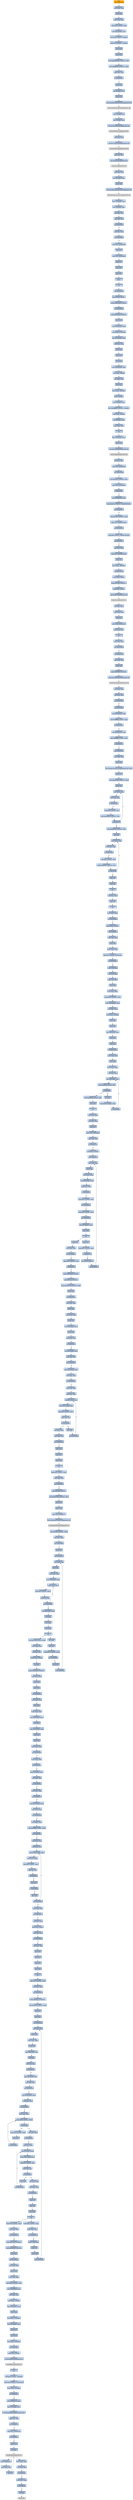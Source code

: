 digraph G {
node[shape=rectangle,style=filled,fillcolor=lightsteelblue,color=lightsteelblue]
bgcolor="transparent"
a0x00403cb0call_0x0040562f[label="start\ncall 0x0040562f",color="lightgrey",fillcolor="orange"];
a0x0040562fmovl_edi_edi[label="0x0040562f\nmovl %edi, %edi"];
a0x00405631pushl_ebp[label="0x00405631\npushl %ebp"];
a0x00405632movl_esp_ebp[label="0x00405632\nmovl %esp, %ebp"];
a0x00405634subl_0x10UINT8_esp[label="0x00405634\nsubl $0x10<UINT8>, %esp"];
a0x00405637movl_0x0040b6a8_eax[label="0x00405637\nmovl 0x0040b6a8, %eax"];
a0x0040563candl_0x0UINT8__8ebp_[label="0x0040563c\nandl $0x0<UINT8>, -8(%ebp)"];
a0x00405640andl_0x0UINT8__4ebp_[label="0x00405640\nandl $0x0<UINT8>, -4(%ebp)"];
a0x00405644pushl_ebx[label="0x00405644\npushl %ebx"];
a0x00405645pushl_edi[label="0x00405645\npushl %edi"];
a0x00405646movl_0xbb40e64eUINT32_edi[label="0x00405646\nmovl $0xbb40e64e<UINT32>, %edi"];
a0x0040564bmovl_0xffff0000UINT32_ebx[label="0x0040564b\nmovl $0xffff0000<UINT32>, %ebx"];
a0x00405650cmpl_edi_eax[label="0x00405650\ncmpl %edi, %eax"];
a0x00405652je_0x00405661[label="0x00405652\nje 0x00405661"];
a0x00405661pushl_esi[label="0x00405661\npushl %esi"];
a0x00405662leal__8ebp__eax[label="0x00405662\nleal -8(%ebp), %eax"];
a0x00405665pushl_eax[label="0x00405665\npushl %eax"];
a0x00405666call_GetSystemTimeAsFileTime_kernel32_dll[label="0x00405666\ncall GetSystemTimeAsFileTime@kernel32.dll"];
GetSystemTimeAsFileTime_kernel32_dll[label="GetSystemTimeAsFileTime@kernel32.dll",color="lightgrey",fillcolor="lightgrey"];
a0x0040566cmovl__4ebp__esi[label="0x0040566c\nmovl -4(%ebp), %esi"];
a0x0040566fxorl__8ebp__esi[label="0x0040566f\nxorl -8(%ebp), %esi"];
a0x00405672call_GetCurrentProcessId_kernel32_dll[label="0x00405672\ncall GetCurrentProcessId@kernel32.dll"];
GetCurrentProcessId_kernel32_dll[label="GetCurrentProcessId@kernel32.dll",color="lightgrey",fillcolor="lightgrey"];
a0x00405678xorl_eax_esi[label="0x00405678\nxorl %eax, %esi"];
a0x0040567acall_GetCurrentThreadId_kernel32_dll[label="0x0040567a\ncall GetCurrentThreadId@kernel32.dll"];
GetCurrentThreadId_kernel32_dll[label="GetCurrentThreadId@kernel32.dll",color="lightgrey",fillcolor="lightgrey"];
a0x00405680xorl_eax_esi[label="0x00405680\nxorl %eax, %esi"];
a0x00405682call_GetTickCount_kernel32_dll[label="0x00405682\ncall GetTickCount@kernel32.dll"];
GetTickCount_kernel32_dll[label="GetTickCount@kernel32.dll",color="lightgrey",fillcolor="lightgrey"];
a0x00405688xorl_eax_esi[label="0x00405688\nxorl %eax, %esi"];
a0x0040568aleal__16ebp__eax[label="0x0040568a\nleal -16(%ebp), %eax"];
a0x0040568dpushl_eax[label="0x0040568d\npushl %eax"];
a0x0040568ecall_QueryPerformanceCounter_kernel32_dll[label="0x0040568e\ncall QueryPerformanceCounter@kernel32.dll"];
QueryPerformanceCounter_kernel32_dll[label="QueryPerformanceCounter@kernel32.dll",color="lightgrey",fillcolor="lightgrey"];
a0x00405694movl__12ebp__eax[label="0x00405694\nmovl -12(%ebp), %eax"];
a0x00405697xorl__16ebp__eax[label="0x00405697\nxorl -16(%ebp), %eax"];
a0x0040569axorl_eax_esi[label="0x0040569a\nxorl %eax, %esi"];
a0x0040569ccmpl_edi_esi[label="0x0040569c\ncmpl %edi, %esi"];
a0x0040569ejne_0x004056a7[label="0x0040569e\njne 0x004056a7"];
a0x004056a7testl_esi_ebx[label="0x004056a7\ntestl %esi, %ebx"];
a0x004056a9jne_0x004056b7[label="0x004056a9\njne 0x004056b7"];
a0x004056b7movl_esi_0x0040b6a8[label="0x004056b7\nmovl %esi, 0x0040b6a8"];
a0x004056bdnotl_esi[label="0x004056bd\nnotl %esi"];
a0x004056bfmovl_esi_0x0040b6ac[label="0x004056bf\nmovl %esi, 0x0040b6ac"];
a0x004056c5popl_esi[label="0x004056c5\npopl %esi"];
a0x004056c6popl_edi[label="0x004056c6\npopl %edi"];
a0x004056c7popl_ebx[label="0x004056c7\npopl %ebx"];
a0x004056c8leave_[label="0x004056c8\nleave "];
a0x004056c9ret[label="0x004056c9\nret"];
a0x00403cb5jmp_0x00403b43[label="0x00403cb5\njmp 0x00403b43"];
a0x00403b43pushl_0x58UINT8[label="0x00403b43\npushl $0x58<UINT8>"];
a0x00403b45pushl_0x40a2d8UINT32[label="0x00403b45\npushl $0x40a2d8<UINT32>"];
a0x00403b4acall_0x00405440[label="0x00403b4a\ncall 0x00405440"];
a0x00405440pushl_0x4054a0UINT32[label="0x00405440\npushl $0x4054a0<UINT32>"];
a0x00405445pushl_fs_0[label="0x00405445\npushl %fs:0"];
a0x0040544cmovl_0x10esp__eax[label="0x0040544c\nmovl 0x10(%esp), %eax"];
a0x00405450movl_ebp_0x10esp_[label="0x00405450\nmovl %ebp, 0x10(%esp)"];
a0x00405454leal_0x10esp__ebp[label="0x00405454\nleal 0x10(%esp), %ebp"];
a0x00405458subl_eax_esp[label="0x00405458\nsubl %eax, %esp"];
a0x0040545apushl_ebx[label="0x0040545a\npushl %ebx"];
a0x0040545bpushl_esi[label="0x0040545b\npushl %esi"];
a0x0040545cpushl_edi[label="0x0040545c\npushl %edi"];
a0x0040545dmovl_0x0040b6a8_eax[label="0x0040545d\nmovl 0x0040b6a8, %eax"];
a0x00405462xorl_eax__4ebp_[label="0x00405462\nxorl %eax, -4(%ebp)"];
a0x00405465xorl_ebp_eax[label="0x00405465\nxorl %ebp, %eax"];
a0x00405467pushl_eax[label="0x00405467\npushl %eax"];
a0x00405468movl_esp__24ebp_[label="0x00405468\nmovl %esp, -24(%ebp)"];
a0x0040546bpushl__8ebp_[label="0x0040546b\npushl -8(%ebp)"];
a0x0040546emovl__4ebp__eax[label="0x0040546e\nmovl -4(%ebp), %eax"];
a0x00405471movl_0xfffffffeUINT32__4ebp_[label="0x00405471\nmovl $0xfffffffe<UINT32>, -4(%ebp)"];
a0x00405478movl_eax__8ebp_[label="0x00405478\nmovl %eax, -8(%ebp)"];
a0x0040547bleal__16ebp__eax[label="0x0040547b\nleal -16(%ebp), %eax"];
a0x0040547emovl_eax_fs_0[label="0x0040547e\nmovl %eax, %fs:0"];
a0x00405484ret[label="0x00405484\nret"];
a0x00403b4fleal__104ebp__eax[label="0x00403b4f\nleal -104(%ebp), %eax"];
a0x00403b52pushl_eax[label="0x00403b52\npushl %eax"];
a0x00403b53call_GetStartupInfoW_kernel32_dll[label="0x00403b53\ncall GetStartupInfoW@kernel32.dll"];
GetStartupInfoW_kernel32_dll[label="GetStartupInfoW@kernel32.dll",color="lightgrey",fillcolor="lightgrey"];
a0x00403b59xorl_esi_esi[label="0x00403b59\nxorl %esi, %esi"];
a0x00403b5bcmpl_esi_0x0040d2e0[label="0x00403b5b\ncmpl %esi, 0x0040d2e0"];
a0x00403b61jne_0x00403b6e[label="0x00403b61\njne 0x00403b6e"];
a0x00403b6emovl_0x5a4dUINT32_eax[label="0x00403b6e\nmovl $0x5a4d<UINT32>, %eax"];
a0x00403b73cmpw_ax_0x00400000[label="0x00403b73\ncmpw %ax, 0x00400000"];
a0x00403b7aje_0x00403b81[label="0x00403b7a\nje 0x00403b81"];
a0x00403b81movl_0x0040003c_eax[label="0x00403b81\nmovl 0x0040003c, %eax"];
a0x00403b86cmpl_0x4550UINT32_0x400000eax_[label="0x00403b86\ncmpl $0x4550<UINT32>, 0x400000(%eax)"];
a0x00403b90jne_0x00403b7c[label="0x00403b90\njne 0x00403b7c"];
a0x00403b92movl_0x10bUINT32_ecx[label="0x00403b92\nmovl $0x10b<UINT32>, %ecx"];
a0x00403b97cmpw_cx_0x400018eax_[label="0x00403b97\ncmpw %cx, 0x400018(%eax)"];
a0x00403b9ejne_0x00403b7c[label="0x00403b9e\njne 0x00403b7c"];
a0x00403ba0cmpl_0xeUINT8_0x400074eax_[label="0x00403ba0\ncmpl $0xe<UINT8>, 0x400074(%eax)"];
a0x00403ba7jbe_0x00403b7c[label="0x00403ba7\njbe 0x00403b7c"];
a0x00403ba9xorl_ecx_ecx[label="0x00403ba9\nxorl %ecx, %ecx"];
a0x00403babcmpl_esi_0x4000e8eax_[label="0x00403bab\ncmpl %esi, 0x4000e8(%eax)"];
a0x00403bb1setne_cl[label="0x00403bb1\nsetne %cl"];
a0x00403bb4movl_ecx__28ebp_[label="0x00403bb4\nmovl %ecx, -28(%ebp)"];
a0x00403bb7call_0x00405416[label="0x00403bb7\ncall 0x00405416"];
a0x00405416pushl_0x0UINT8[label="0x00405416\npushl $0x0<UINT8>"];
a0x00405418pushl_0x1000UINT32[label="0x00405418\npushl $0x1000<UINT32>"];
a0x0040541dpushl_0x0UINT8[label="0x0040541d\npushl $0x0<UINT8>"];
a0x0040541fcall_HeapCreate_kernel32_dll[label="0x0040541f\ncall HeapCreate@kernel32.dll"];
HeapCreate_kernel32_dll[label="HeapCreate@kernel32.dll",color="lightgrey",fillcolor="lightgrey"];
a0x00405425xorl_ecx_ecx[label="0x00405425\nxorl %ecx, %ecx"];
a0x00405427testl_eax_eax[label="0x00405427\ntestl %eax, %eax"];
a0x00405429setne_cl[label="0x00405429\nsetne %cl"];
a0x0040542cmovl_eax_0x0040cc78[label="0x0040542c\nmovl %eax, 0x0040cc78"];
a0x00405431movl_ecx_eax[label="0x00405431\nmovl %ecx, %eax"];
a0x00405433ret[label="0x00405433\nret"];
a0x00403bbctestl_eax_eax[label="0x00403bbc\ntestl %eax, %eax"];
a0x00403bbejne_0x00403bc8[label="0x00403bbe\njne 0x00403bc8"];
a0x00403bc8call_0x0040529b[label="0x00403bc8\ncall 0x0040529b"];
a0x0040529bmovl_edi_edi[label="0x0040529b\nmovl %edi, %edi"];
a0x0040529dpushl_edi[label="0x0040529d\npushl %edi"];
a0x0040529epushl_0x408d64UINT32[label="0x0040529e\npushl $0x408d64<UINT32>"];
a0x004052a3call_GetModuleHandleW_kernel32_dll[label="0x004052a3\ncall GetModuleHandleW@kernel32.dll"];
GetModuleHandleW_kernel32_dll[label="GetModuleHandleW@kernel32.dll",color="lightgrey",fillcolor="lightgrey"];
a0x004052a9movl_eax_edi[label="0x004052a9\nmovl %eax, %edi"];
a0x004052abtestl_edi_edi[label="0x004052ab\ntestl %edi, %edi"];
a0x004052adjne_0x004052b8[label="0x004052ad\njne 0x004052b8"];
a0x004052afcall_0x00404fe8[label="0x004052af\ncall 0x00404fe8"];
a0x00404fe8movl_0x0040b3e0_eax[label="0x00404fe8\nmovl 0x0040b3e0, %eax"];
a0x00404fedcmpl_0xffffffffUINT8_eax[label="0x00404fed\ncmpl $0xffffffff<UINT8>, %eax"];
a0x00404ff0je_0x00405008[label="0x00404ff0\nje 0x00405008"];
a0x00405008movl_0x0040b3e4_eax[label="0x00405008\nmovl 0x0040b3e4, %eax"];
a0x0040500dcmpl_0xffffffffUINT8_eax[label="0x0040500d\ncmpl $0xffffffff<UINT8>, %eax"];
a0x00405010je_0x00405020[label="0x00405010\nje 0x00405020"];
a0x00405020jmp_0x00405a64[label="0x00405020\njmp 0x00405a64"];
a0x00405a64movl_edi_edi[label="0x00405a64\nmovl %edi, %edi"];
a0x00405a66pushl_ebx[label="0x00405a66\npushl %ebx"];
a0x00405a67movl_DeleteCriticalSection_kernel32_dll_ebx[label="0x00405a67\nmovl DeleteCriticalSection@kernel32.dll, %ebx"];
a0x00405a6dpushl_esi[label="0x00405a6d\npushl %esi"];
a0x00405a6emovl_0x40b560UINT32_esi[label="0x00405a6e\nmovl $0x40b560<UINT32>, %esi"];
a0x00405a73pushl_edi[label="0x00405a73\npushl %edi"];
a0x00405a74movl_esi__edi[label="0x00405a74\nmovl (%esi), %edi"];
a0x00405a76testl_edi_edi[label="0x00405a76\ntestl %edi, %edi"];
a0x00405a78je_0x00405a8d[label="0x00405a78\nje 0x00405a8d"];
a0x00405a8daddl_0x8UINT8_esi[label="0x00405a8d\naddl $0x8<UINT8>, %esi"];
a0x00405a90cmpl_0x40b680UINT32_esi[label="0x00405a90\ncmpl $0x40b680<UINT32>, %esi"];
a0x00405a96jl_0x00405a74[label="0x00405a96\njl 0x00405a74"];
a0x00405a98movl_0x40b560UINT32_esi[label="0x00405a98\nmovl $0x40b560<UINT32>, %esi"];
a0x00405a9dpopl_edi[label="0x00405a9d\npopl %edi"];
a0x00405a9emovl_esi__eax[label="0x00405a9e\nmovl (%esi), %eax"];
a0x00405aa0testl_eax_eax[label="0x00405aa0\ntestl %eax, %eax"];
a0x00405aa2je_0x00405aad[label="0x00405aa2\nje 0x00405aad"];
a0x00405aadaddl_0x8UINT8_esi[label="0x00405aad\naddl $0x8<UINT8>, %esi"];
a0x00405ab0cmpl_0x40b680UINT32_esi[label="0x00405ab0\ncmpl $0x40b680<UINT32>, %esi"];
a0x00405ab6jl_0x00405a9e[label="0x00405ab6\njl 0x00405a9e"];
a0x00405ab8popl_esi[label="0x00405ab8\npopl %esi"];
a0x00405ab9popl_ebx[label="0x00405ab9\npopl %ebx"];
a0x00405abaret[label="0x00405aba\nret"];
a0x004052b4xorl_eax_eax[label="0x004052b4\nxorl %eax, %eax"];
a0x004052b6popl_edi[label="0x004052b6\npopl %edi"];
a0x004052b7ret[label="0x004052b7\nret"];
a0x00403bcdtestl_eax_eax[label="0x00403bcd\ntestl %eax, %eax"];
a0x00403bcfjne_0x00403bd9[label="0x00403bcf\njne 0x00403bd9"];
a0x00403bd1pushl_0x10UINT8[label="0x00403bd1\npushl $0x10<UINT8>"];
a0x00403bd3call_0x00403b1a[label="0x00403bd3\ncall 0x00403b1a"];
a0x00403b1amovl_edi_edi[label="0x00403b1a\nmovl %edi, %edi"];
a0x00403b1cpushl_ebp[label="0x00403b1c\npushl %ebp"];
a0x00403b1dmovl_esp_ebp[label="0x00403b1d\nmovl %esp, %ebp"];
a0x00403b1fcmpl_0x1UINT8_0x0040c4fc[label="0x00403b1f\ncmpl $0x1<UINT8>, 0x0040c4fc"];
a0x00403b26jne_0x00403b2d[label="0x00403b26\njne 0x00403b2d"];
a0x00403b2dpushl_0x8ebp_[label="0x00403b2d\npushl 0x8(%ebp)"];
a0x00403b30call_0x004045b8[label="0x00403b30\ncall 0x004045b8"];
a0x004045b8movl_edi_edi[label="0x004045b8\nmovl %edi, %edi"];
a0x004045bapushl_ebp[label="0x004045ba\npushl %ebp"];
a0x004045bbmovl_esp_ebp[label="0x004045bb\nmovl %esp, %ebp"];
a0x004045bdsubl_0x1fcUINT32_esp[label="0x004045bd\nsubl $0x1fc<UINT32>, %esp"];
a0x004045c3movl_0x0040b6a8_eax[label="0x004045c3\nmovl 0x0040b6a8, %eax"];
a0x004045c8xorl_ebp_eax[label="0x004045c8\nxorl %ebp, %eax"];
a0x004045camovl_eax__4ebp_[label="0x004045ca\nmovl %eax, -4(%ebp)"];
a0x004045cdpushl_ebx[label="0x004045cd\npushl %ebx"];
a0x004045cepushl_esi[label="0x004045ce\npushl %esi"];
a0x004045cfmovl_0x8ebp__esi[label="0x004045cf\nmovl 0x8(%ebp), %esi"];
a0x004045d2pushl_edi[label="0x004045d2\npushl %edi"];
a0x004045d3pushl_esi[label="0x004045d3\npushl %esi"];
a0x004045d4call_0x00404592[label="0x004045d4\ncall 0x00404592"];
a0x00404592movl_edi_edi[label="0x00404592\nmovl %edi, %edi"];
a0x00404594pushl_ebp[label="0x00404594\npushl %ebp"];
a0x00404595movl_esp_ebp[label="0x00404595\nmovl %esp, %ebp"];
a0x00404597xorl_eax_eax[label="0x00404597\nxorl %eax, %eax"];
a0x00404599movl_0x8ebp__ecx[label="0x00404599\nmovl 0x8(%ebp), %ecx"];
a0x0040459ccmpl_0x408b50eax8__ecx[label="0x0040459c\ncmpl 0x408b50(,%eax,8), %ecx"];
a0x004045a3je_0x004045af[label="0x004045a3\nje 0x004045af"];
a0x004045a5incl_eax[label="0x004045a5\nincl %eax"];
a0x004045a6cmpl_0x16UINT8_eax[label="0x004045a6\ncmpl $0x16<UINT8>, %eax"];
a0x004045a9jb_0x00404599[label="0x004045a9\njb 0x00404599"];
a0x004045afmovl_0x408b54eax8__eax[label="0x004045af\nmovl 0x408b54(,%eax,8), %eax"];
a0x004045b6popl_ebp[label="0x004045b6\npopl %ebp"];
a0x004045b7ret[label="0x004045b7\nret"];
a0x004045d9movl_eax_edi[label="0x004045d9\nmovl %eax, %edi"];
a0x004045dbxorl_ebx_ebx[label="0x004045db\nxorl %ebx, %ebx"];
a0x004045ddpopl_ecx[label="0x004045dd\npopl %ecx"];
a0x004045demovl_edi__508ebp_[label="0x004045de\nmovl %edi, -508(%ebp)"];
a0x004045e4cmpl_ebx_edi[label="0x004045e4\ncmpl %ebx, %edi"];
a0x004045e6je_0x00404758[label="0x004045e6\nje 0x00404758"];
a0x004045ecpushl_0x3UINT8[label="0x004045ec\npushl $0x3<UINT8>"];
a0x004045eecall_0x00406478[label="0x004045ee\ncall 0x00406478"];
a0x00406478movl_edi_edi[label="0x00406478\nmovl %edi, %edi"];
a0x0040647apushl_ebp[label="0x0040647a\npushl %ebp"];
a0x0040647bmovl_esp_ebp[label="0x0040647b\nmovl %esp, %ebp"];
a0x0040647dmovl_0x8ebp__ecx[label="0x0040647d\nmovl 0x8(%ebp), %ecx"];
a0x00406480testl_ecx_ecx[label="0x00406480\ntestl %ecx, %ecx"];
a0x00406482js_0x004064a2[label="0x00406482\njs 0x004064a2"];
a0x00406484cmpl_0x2UINT8_ecx[label="0x00406484\ncmpl $0x2<UINT8>, %ecx"];
a0x00406487jle_0x00406495[label="0x00406487\njle 0x00406495"];
a0x00406489cmpl_0x3UINT8_ecx[label="0x00406489\ncmpl $0x3<UINT8>, %ecx"];
a0x0040648cjne_0x004064a2[label="0x0040648c\njne 0x004064a2"];
a0x0040648emovl_0x0040c4fc_eax[label="0x0040648e\nmovl 0x0040c4fc, %eax"];
a0x00406493popl_ebp[label="0x00406493\npopl %ebp"];
a0x00406494ret[label="0x00406494\nret"];
a0x004045f3popl_ecx[label="0x004045f3\npopl %ecx"];
a0x004045f4cmpl_0x1UINT8_eax[label="0x004045f4\ncmpl $0x1<UINT8>, %eax"];
a0x004045f7je_0x00404704[label="0x004045f7\nje 0x00404704"];
a0x004045fdpushl_0x3UINT8[label="0x004045fd\npushl $0x3<UINT8>"];
a0x004045ffcall_0x00406478[label="0x004045ff\ncall 0x00406478"];
a0x00404604popl_ecx[label="0x00404604\npopl %ecx"];
a0x00404605testl_eax_eax[label="0x00404605\ntestl %eax, %eax"];
a0x00404607jne_0x00404616[label="0x00404607\njne 0x00404616"];
a0x00404616cmpl_0xfcUINT32_esi[label="0x00404616\ncmpl $0xfc<UINT32>, %esi"];
a0x0040461cje_0x00404758[label="0x0040461c\nje 0x00404758"];
a0x00404622pushl_0x408c8cUINT32[label="0x00404622\npushl $0x408c8c<UINT32>"];
a0x00404627pushl_0x314UINT32[label="0x00404627\npushl $0x314<UINT32>"];
a0x0040462cmovl_0x40c538UINT32_edi[label="0x0040462c\nmovl $0x40c538<UINT32>, %edi"];
a0x00404631pushl_edi[label="0x00404631\npushl %edi"];
a0x00404632call_0x00406415[label="0x00404632\ncall 0x00406415"];
a0x00406415movl_edi_edi[label="0x00406415\nmovl %edi, %edi"];
a0x00406417pushl_ebp[label="0x00406417\npushl %ebp"];
a0x00406418movl_esp_ebp[label="0x00406418\nmovl %esp, %ebp"];
a0x0040641apushl_esi[label="0x0040641a\npushl %esi"];
a0x0040641bmovl_0x8ebp__esi[label="0x0040641b\nmovl 0x8(%ebp), %esi"];
a0x0040641epushl_edi[label="0x0040641e\npushl %edi"];
a0x0040641ftestl_esi_esi[label="0x0040641f\ntestl %esi, %esi"];
a0x00406421je_0x0040642a[label="0x00406421\nje 0x0040642a"];
a0x00406423movl_0xcebp__edi[label="0x00406423\nmovl 0xc(%ebp), %edi"];
a0x00406426testl_edi_edi[label="0x00406426\ntestl %edi, %edi"];
a0x00406428jne_0x0040643f[label="0x00406428\njne 0x0040643f"];
a0x0040643fmovl_0x10ebp__eax[label="0x0040643f\nmovl 0x10(%ebp), %eax"];
a0x00406442testl_eax_eax[label="0x00406442\ntestl %eax, %eax"];
a0x00406444jne_0x0040644b[label="0x00406444\njne 0x0040644b"];
a0x0040644bmovl_esi_edx[label="0x0040644b\nmovl %esi, %edx"];
a0x0040644dsubl_eax_edx[label="0x0040644d\nsubl %eax, %edx"];
a0x0040644fmovzwl_eax__ecx[label="0x0040644f\nmovzwl (%eax), %ecx"];
a0x00406452movw_cx_edxeax_[label="0x00406452\nmovw %cx, (%edx,%eax)"];
a0x00406456addl_0x2UINT8_eax[label="0x00406456\naddl $0x2<UINT8>, %eax"];
a0x00406459testw_cx_cx[label="0x00406459\ntestw %cx, %cx"];
a0x0040645cje_0x00406461[label="0x0040645c\nje 0x00406461"];
a0x0040645edecl_edi[label="0x0040645e\ndecl %edi"];
a0x0040645fjne_0x0040644f[label="0x0040645f\njne 0x0040644f"];
a0x00406461xorl_eax_eax[label="0x00406461\nxorl %eax, %eax"];
a0x00406463testl_edi_edi[label="0x00406463\ntestl %edi, %edi"];
a0x00406465jne_0x0040643b[label="0x00406465\njne 0x0040643b"];
a0x0040643bpopl_edi[label="0x0040643b\npopl %edi"];
a0x0040643cpopl_esi[label="0x0040643c\npopl %esi"];
a0x0040643dpopl_ebp[label="0x0040643d\npopl %ebp"];
a0x0040643eret[label="0x0040643e\nret"];
a0x00404637addl_0xcUINT8_esp[label="0x00404637\naddl $0xc<UINT8>, %esp"];
a0x0040463atestl_eax_eax[label="0x0040463a\ntestl %eax, %eax"];
a0x0040463cjne_0x004046fa[label="0x0040463c\njne 0x004046fa"];
a0x00404642pushl_0x104UINT32[label="0x00404642\npushl $0x104<UINT32>"];
a0x00404647movl_0x40c56aUINT32_esi[label="0x00404647\nmovl $0x40c56a<UINT32>, %esi"];
a0x0040464cpushl_esi[label="0x0040464c\npushl %esi"];
a0x0040464dpushl_ebx[label="0x0040464d\npushl %ebx"];
a0x0040464emovw_ax_0x0040c772[label="0x0040464e\nmovw %ax, 0x0040c772"];
a0x00404654call_GetModuleFileNameW_kernel32_dll[label="0x00404654\ncall GetModuleFileNameW@kernel32.dll"];
GetModuleFileNameW_kernel32_dll[label="GetModuleFileNameW@kernel32.dll",color="lightgrey",fillcolor="lightgrey"];
a0x0040465amovl_0x2fbUINT32_ebx[label="0x0040465a\nmovl $0x2fb<UINT32>, %ebx"];
a0x0040465ftestl_eax_eax[label="0x0040465f\ntestl %eax, %eax"];
a0x00404661jne_0x00404682[label="0x00404661\njne 0x00404682"];
a0x00404682pushl_esi[label="0x00404682\npushl %esi"];
a0x00404683call_0x004063fa[label="0x00404683\ncall 0x004063fa"];
a0x004063famovl_edi_edi[label="0x004063fa\nmovl %edi, %edi"];
a0x004063fcpushl_ebp[label="0x004063fc\npushl %ebp"];
a0x004063fdmovl_esp_ebp[label="0x004063fd\nmovl %esp, %ebp"];
a0x004063ffmovl_0x8ebp__eax[label="0x004063ff\nmovl 0x8(%ebp), %eax"];
a0x00406402movw_eax__cx[label="0x00406402\nmovw (%eax), %cx"];
a0x00406405addl_0x2UINT8_eax[label="0x00406405\naddl $0x2<UINT8>, %eax"];
a0x00406408testw_cx_cx[label="0x00406408\ntestw %cx, %cx"];
a0x0040640bjne_0x00406402[label="0x0040640b\njne 0x00406402"];
a0x0040640dsubl_0x8ebp__eax[label="0x0040640d\nsubl 0x8(%ebp), %eax"];
a0x00406410sarl_eax[label="0x00406410\nsarl %eax"];
a0x00406412decl_eax[label="0x00406412\ndecl %eax"];
a0x00406413popl_ebp[label="0x00406413\npopl %ebp"];
a0x00406414ret[label="0x00406414\nret"];
a0x00404688incl_eax[label="0x00404688\nincl %eax"];
a0x00404689popl_ecx[label="0x00404689\npopl %ecx"];
a0x0040468acmpl_0x3cUINT8_eax[label="0x0040468a\ncmpl $0x3c<UINT8>, %eax"];
a0x0040468djbe_0x004046b9[label="0x0040468d\njbe 0x004046b9"];
a0x0040468fpushl_esi[label="0x0040468f\npushl %esi"];
a0x00404690call_0x004063fa[label="0x00404690\ncall 0x004063fa"];
a0x00404695leal_0x40c4f4eax2__eax[label="0x00404695\nleal 0x40c4f4(,%eax,2), %eax"];
a0x0040469cmovl_eax_ecx[label="0x0040469c\nmovl %eax, %ecx"];
a0x0040469esubl_esi_ecx[label="0x0040469e\nsubl %esi, %ecx"];
a0x004046a0pushl_0x3UINT8[label="0x004046a0\npushl $0x3<UINT8>"];
a0x004046a2sarl_ecx[label="0x004046a2\nsarl %ecx"];
a0x004046a4pushl_0x408c54UINT32[label="0x004046a4\npushl $0x408c54<UINT32>"];
a0x004046a9subl_ecx_ebx[label="0x004046a9\nsubl %ecx, %ebx"];
a0x004046abpushl_ebx[label="0x004046ab\npushl %ebx"];
a0x004046acpushl_eax[label="0x004046ac\npushl %eax"];
a0x004046adcall_0x0040632d[label="0x004046ad\ncall 0x0040632d"];
a0x0040632dmovl_edi_edi[label="0x0040632d\nmovl %edi, %edi"];
a0x0040632fpushl_ebp[label="0x0040632f\npushl %ebp"];
a0x00406330movl_esp_ebp[label="0x00406330\nmovl %esp, %ebp"];
a0x00406332movl_0x8ebp__edx[label="0x00406332\nmovl 0x8(%ebp), %edx"];
a0x00406335pushl_ebx[label="0x00406335\npushl %ebx"];
a0x00406336movl_0x14ebp__ebx[label="0x00406336\nmovl 0x14(%ebp), %ebx"];
a0x00406339pushl_esi[label="0x00406339\npushl %esi"];
a0x0040633apushl_edi[label="0x0040633a\npushl %edi"];
a0x0040633btestl_ebx_ebx[label="0x0040633b\ntestl %ebx, %ebx"];
a0x0040633djne_0x0040634f[label="0x0040633d\njne 0x0040634f"];
a0x0040634ftestl_edx_edx[label="0x0040634f\ntestl %edx, %edx"];
a0x00406351je_0x0040635a[label="0x00406351\nje 0x0040635a"];
a0x00406353movl_0xcebp__edi[label="0x00406353\nmovl 0xc(%ebp), %edi"];
a0x00406356testl_edi_edi[label="0x00406356\ntestl %edi, %edi"];
a0x00406358jne_0x0040636d[label="0x00406358\njne 0x0040636d"];
a0x0040636dtestl_ebx_ebx[label="0x0040636d\ntestl %ebx, %ebx"];
a0x0040636fjne_0x00406378[label="0x0040636f\njne 0x00406378"];
a0x00406378movl_0x10ebp__ecx[label="0x00406378\nmovl 0x10(%ebp), %ecx"];
a0x0040637btestl_ecx_ecx[label="0x0040637b\ntestl %ecx, %ecx"];
a0x0040637djne_0x00406386[label="0x0040637d\njne 0x00406386"];
a0x00406386movl_edx_eax[label="0x00406386\nmovl %edx, %eax"];
a0x00406388cmpl_0xffffffffUINT8_ebx[label="0x00406388\ncmpl $0xffffffff<UINT8>, %ebx"];
a0x0040638bjne_0x004063a5[label="0x0040638b\njne 0x004063a5"];
a0x004063a5movl_ecx_esi[label="0x004063a5\nmovl %ecx, %esi"];
a0x004063a7subl_edx_esi[label="0x004063a7\nsubl %edx, %esi"];
a0x004063a9movzwl_esieax__ecx[label="0x004063a9\nmovzwl (%esi,%eax), %ecx"];
a0x004063admovw_cx_eax_[label="0x004063ad\nmovw %cx, (%eax)"];
a0x004063b0addl_0x2UINT8_eax[label="0x004063b0\naddl $0x2<UINT8>, %eax"];
a0x004063b3testw_cx_cx[label="0x004063b3\ntestw %cx, %cx"];
a0x004063b6je_0x004063be[label="0x004063b6\nje 0x004063be"];
a0x004063b8decl_edi[label="0x004063b8\ndecl %edi"];
a0x004063b9je_0x004063be[label="0x004063b9\nje 0x004063be"];
a0x004063bbdecl_ebx[label="0x004063bb\ndecl %ebx"];
a0x004063bcjne_0x004063a9[label="0x004063bc\njne 0x004063a9"];
a0x004063betestl_ebx_ebx[label="0x004063be\ntestl %ebx, %ebx"];
a0x004063c0jne_0x004063c7[label="0x004063c0\njne 0x004063c7"];
a0x004063c2xorl_ecx_ecx[label="0x004063c2\nxorl %ecx, %ecx"];
a0x004063c4movw_cx_eax_[label="0x004063c4\nmovw %cx, (%eax)"];
a0x004063c7testl_edi_edi[label="0x004063c7\ntestl %edi, %edi"];
a0x004063c9jne_0x00406348[label="0x004063c9\njne 0x00406348"];
a0x00406348xorl_eax_eax[label="0x00406348\nxorl %eax, %eax"];
a0x0040634apopl_edi[label="0x0040634a\npopl %edi"];
a0x0040634bpopl_esi[label="0x0040634b\npopl %esi"];
a0x0040634cpopl_ebx[label="0x0040634c\npopl %ebx"];
a0x0040634dpopl_ebp[label="0x0040634d\npopl %ebp"];
a0x0040634eret[label="0x0040634e\nret"];
a0x004046b2addl_0x14UINT8_esp[label="0x004046b2\naddl $0x14<UINT8>, %esp"];
a0x004046b5testl_eax_eax[label="0x004046b5\ntestl %eax, %eax"];
a0x004046b7jne_0x00404676[label="0x004046b7\njne 0x00404676"];
a0x004046b9pushl_0x408c4cUINT32[label="0x004046b9\npushl $0x408c4c<UINT32>"];
a0x004046bemovl_0x314UINT32_esi[label="0x004046be\nmovl $0x314<UINT32>, %esi"];
a0x004046c3pushl_esi[label="0x004046c3\npushl %esi"];
a0x004046c4pushl_edi[label="0x004046c4\npushl %edi"];
a0x004046c5call_0x004062b8[label="0x004046c5\ncall 0x004062b8"];
a0x004062b8movl_edi_edi[label="0x004062b8\nmovl %edi, %edi"];
a0x004062bapushl_ebp[label="0x004062ba\npushl %ebp"];
a0x004062bbmovl_esp_ebp[label="0x004062bb\nmovl %esp, %ebp"];
a0x004062bdpushl_esi[label="0x004062bd\npushl %esi"];
a0x004062bemovl_0x8ebp__esi[label="0x004062be\nmovl 0x8(%ebp), %esi"];
a0x004062c1pushl_edi[label="0x004062c1\npushl %edi"];
a0x004062c2testl_esi_esi[label="0x004062c2\ntestl %esi, %esi"];
a0x004062c4je_0x004062cd[label="0x004062c4\nje 0x004062cd"];
a0x004062c6movl_0xcebp__edi[label="0x004062c6\nmovl 0xc(%ebp), %edi"];
a0x004062c9testl_edi_edi[label="0x004062c9\ntestl %edi, %edi"];
a0x004062cbjne_0x004062e2[label="0x004062cb\njne 0x004062e2"];
a0x004062e2movl_0x10ebp__ecx[label="0x004062e2\nmovl 0x10(%ebp), %ecx"];
a0x004062e5testl_ecx_ecx[label="0x004062e5\ntestl %ecx, %ecx"];
a0x004062e7jne_0x004062f0[label="0x004062e7\njne 0x004062f0"];
a0x004062f0movl_esi_edx[label="0x004062f0\nmovl %esi, %edx"];
a0x004062f2cmpw_0x0UINT8_edx_[label="0x004062f2\ncmpw $0x0<UINT8>, (%edx)"];
a0x004062f6je_0x004062fe[label="0x004062f6\nje 0x004062fe"];
a0x004062f8addl_0x2UINT8_edx[label="0x004062f8\naddl $0x2<UINT8>, %edx"];
a0x004062fbdecl_edi[label="0x004062fb\ndecl %edi"];
a0x004062fcjne_0x004062f2[label="0x004062fc\njne 0x004062f2"];
a0x004062fetestl_edi_edi[label="0x004062fe\ntestl %edi, %edi"];
a0x00406300je_0x004062e9[label="0x00406300\nje 0x004062e9"];
a0x00406302subl_ecx_edx[label="0x00406302\nsubl %ecx, %edx"];
a0x00406304movzwl_ecx__eax[label="0x00406304\nmovzwl (%ecx), %eax"];
a0x00406307movw_ax_edxecx_[label="0x00406307\nmovw %ax, (%edx,%ecx)"];
a0x0040630baddl_0x2UINT8_ecx[label="0x0040630b\naddl $0x2<UINT8>, %ecx"];
a0x0040630etestw_ax_ax[label="0x0040630e\ntestw %ax, %ax"];
a0x00406311je_0x00406316[label="0x00406311\nje 0x00406316"];
a0x00406313decl_edi[label="0x00406313\ndecl %edi"];
a0x00406314jne_0x00406304[label="0x00406314\njne 0x00406304"];
a0x00406316xorl_eax_eax[label="0x00406316\nxorl %eax, %eax"];
a0x00406318testl_edi_edi[label="0x00406318\ntestl %edi, %edi"];
a0x0040631ajne_0x004062de[label="0x0040631a\njne 0x004062de"];
a0x004062depopl_edi[label="0x004062de\npopl %edi"];
a0x004062dfpopl_esi[label="0x004062df\npopl %esi"];
a0x004062e0popl_ebp[label="0x004062e0\npopl %ebp"];
a0x004062e1ret[label="0x004062e1\nret"];
a0x004046caaddl_0xcUINT8_esp[label="0x004046ca\naddl $0xc<UINT8>, %esp"];
a0x004046cdtestl_eax_eax[label="0x004046cd\ntestl %eax, %eax"];
a0x004046cfjne_0x00404676[label="0x004046cf\njne 0x00404676"];
a0x004046d1pushl__508ebp_[label="0x004046d1\npushl -508(%ebp)"];
a0x004046d7pushl_esi[label="0x004046d7\npushl %esi"];
a0x004046d8pushl_edi[label="0x004046d8\npushl %edi"];
a0x004046d9call_0x004062b8[label="0x004046d9\ncall 0x004062b8"];
a0x004046deaddl_0xcUINT8_esp[label="0x004046de\naddl $0xc<UINT8>, %esp"];
a0x004046e1testl_eax_eax[label="0x004046e1\ntestl %eax, %eax"];
a0x004046e3jne_0x00404676[label="0x004046e3\njne 0x00404676"];
a0x004046e5pushl_0x12010UINT32[label="0x004046e5\npushl $0x12010<UINT32>"];
a0x004046eapushl_0x408c00UINT32[label="0x004046ea\npushl $0x408c00<UINT32>"];
a0x004046efpushl_edi[label="0x004046ef\npushl %edi"];
a0x004046f0call_0x0040614c[label="0x004046f0\ncall 0x0040614c"];
a0x0040614cmovl_edi_edi[label="0x0040614c\nmovl %edi, %edi"];
a0x0040614epushl_ebp[label="0x0040614e\npushl %ebp"];
a0x0040614fmovl_esp_ebp[label="0x0040614f\nmovl %esp, %ebp"];
a0x00406151subl_0x24UINT8_esp[label="0x00406151\nsubl $0x24<UINT8>, %esp"];
a0x00406154movl_0x0040b6a8_eax[label="0x00406154\nmovl 0x0040b6a8, %eax"];
a0x00406159xorl_ebp_eax[label="0x00406159\nxorl %ebp, %eax"];
a0x0040615bmovl_eax__4ebp_[label="0x0040615b\nmovl %eax, -4(%ebp)"];
a0x0040615emovl_0x8ebp__eax[label="0x0040615e\nmovl 0x8(%ebp), %eax"];
a0x00406161pushl_ebx[label="0x00406161\npushl %ebx"];
a0x00406162movl_eax__32ebp_[label="0x00406162\nmovl %eax, -32(%ebp)"];
a0x00406165movl_0xcebp__eax[label="0x00406165\nmovl 0xc(%ebp), %eax"];
a0x00406168pushl_esi[label="0x00406168\npushl %esi"];
a0x00406169pushl_edi[label="0x00406169\npushl %edi"];
a0x0040616amovl_eax__28ebp_[label="0x0040616a\nmovl %eax, -28(%ebp)"];
a0x0040616dcall_0x00404fa2[label="0x0040616d\ncall 0x00404fa2"];
a0x00404fa2pushl_0x0UINT8[label="0x00404fa2\npushl $0x0<UINT8>"];
a0x00404fa4call_EncodePointer_kernel32_dll[label="0x00404fa4\ncall EncodePointer@kernel32.dll"];
EncodePointer_kernel32_dll[label="EncodePointer@kernel32.dll",color="lightgrey",fillcolor="lightgrey"];
a0x00404faaret[label="0x00404faa\nret"];
a0x00406172andl_0x0UINT8__20ebp_[label="0x00406172\nandl $0x0<UINT8>, -20(%ebp)"];
a0x00406176cmpl_0x0UINT8_0x0040ce04[label="0x00406176\ncmpl $0x0<UINT8>, 0x0040ce04"];
a0x0040617dmovl_eax__24ebp_[label="0x0040617d\nmovl %eax, -24(%ebp)"];
a0x00406180jne_0x004061ff[label="0x00406180\njne 0x004061ff"];
a0x004061ffmovl_0x0040ce10_eax[label="0x004061ff\nmovl 0x0040ce10, %eax"];
a0x00406204movl__24ebp__ecx[label="0x00406204\nmovl -24(%ebp), %ecx"];
a0x00406207movl_DecodePointer_kernel32_dll_esi[label="0x00406207\nmovl DecodePointer@kernel32.dll, %esi"];
a0x0040620dcmpl_ecx_eax[label="0x0040620d\ncmpl %ecx, %eax"];
a0x0040620fje_0x00406258[label="0x0040620f\nje 0x00406258"];
a0x00406211cmpl_ecx_0x0040ce14[label="0x00406211\ncmpl %ecx, 0x0040ce14"];
a0x00406217je_0x00406258[label="0x00406217\nje 0x00406258"];
a0x00406219pushl_eax[label="0x00406219\npushl %eax"];
a0x0040621acall_esi[label="0x0040621a\ncall %esi"];
DecodePointer_kernel32_dll[label="DecodePointer@kernel32.dll",color="lightgrey",fillcolor="lightgrey"];
a0x0040621cpushl_0x0040ce14[label="0x0040621c\npushl 0x0040ce14"];
a0x00406222movl_eax_edi[label="0x00406222\nmovl %eax, %edi"];
a0x00406224call_esi[label="0x00406224\ncall %esi"];
a0x00406226movl_eax_ebx[label="0x00406226\nmovl %eax, %ebx"];
a0x00406228testl_edi_edi[label="0x00406228\ntestl %edi, %edi"];
a0x0040622aje_0x00406258[label="0x0040622a\nje 0x00406258"];
a0x0040622ctestl_ebx_ebx[label="0x0040622c\ntestl %ebx, %ebx"];
a0x0040622eje_0x00406258[label="0x0040622e\nje 0x00406258"];
a0x00406230call_edi[label="0x00406230\ncall %edi"];
a0x6784c82a[label="0x6784c82a",color="lightgrey",fillcolor="lightgrey"];
a0x00403cb0call_0x0040562f -> a0x0040562fmovl_edi_edi [color="#000000"];
a0x0040562fmovl_edi_edi -> a0x00405631pushl_ebp [color="#000000"];
a0x00405631pushl_ebp -> a0x00405632movl_esp_ebp [color="#000000"];
a0x00405632movl_esp_ebp -> a0x00405634subl_0x10UINT8_esp [color="#000000"];
a0x00405634subl_0x10UINT8_esp -> a0x00405637movl_0x0040b6a8_eax [color="#000000"];
a0x00405637movl_0x0040b6a8_eax -> a0x0040563candl_0x0UINT8__8ebp_ [color="#000000"];
a0x0040563candl_0x0UINT8__8ebp_ -> a0x00405640andl_0x0UINT8__4ebp_ [color="#000000"];
a0x00405640andl_0x0UINT8__4ebp_ -> a0x00405644pushl_ebx [color="#000000"];
a0x00405644pushl_ebx -> a0x00405645pushl_edi [color="#000000"];
a0x00405645pushl_edi -> a0x00405646movl_0xbb40e64eUINT32_edi [color="#000000"];
a0x00405646movl_0xbb40e64eUINT32_edi -> a0x0040564bmovl_0xffff0000UINT32_ebx [color="#000000"];
a0x0040564bmovl_0xffff0000UINT32_ebx -> a0x00405650cmpl_edi_eax [color="#000000"];
a0x00405650cmpl_edi_eax -> a0x00405652je_0x00405661 [color="#000000"];
a0x00405652je_0x00405661 -> a0x00405661pushl_esi [color="#000000",label="T"];
a0x00405661pushl_esi -> a0x00405662leal__8ebp__eax [color="#000000"];
a0x00405662leal__8ebp__eax -> a0x00405665pushl_eax [color="#000000"];
a0x00405665pushl_eax -> a0x00405666call_GetSystemTimeAsFileTime_kernel32_dll [color="#000000"];
a0x00405666call_GetSystemTimeAsFileTime_kernel32_dll -> GetSystemTimeAsFileTime_kernel32_dll [color="#000000"];
GetSystemTimeAsFileTime_kernel32_dll -> a0x0040566cmovl__4ebp__esi [color="#000000"];
a0x0040566cmovl__4ebp__esi -> a0x0040566fxorl__8ebp__esi [color="#000000"];
a0x0040566fxorl__8ebp__esi -> a0x00405672call_GetCurrentProcessId_kernel32_dll [color="#000000"];
a0x00405672call_GetCurrentProcessId_kernel32_dll -> GetCurrentProcessId_kernel32_dll [color="#000000"];
GetCurrentProcessId_kernel32_dll -> a0x00405678xorl_eax_esi [color="#000000"];
a0x00405678xorl_eax_esi -> a0x0040567acall_GetCurrentThreadId_kernel32_dll [color="#000000"];
a0x0040567acall_GetCurrentThreadId_kernel32_dll -> GetCurrentThreadId_kernel32_dll [color="#000000"];
GetCurrentThreadId_kernel32_dll -> a0x00405680xorl_eax_esi [color="#000000"];
a0x00405680xorl_eax_esi -> a0x00405682call_GetTickCount_kernel32_dll [color="#000000"];
a0x00405682call_GetTickCount_kernel32_dll -> GetTickCount_kernel32_dll [color="#000000"];
GetTickCount_kernel32_dll -> a0x00405688xorl_eax_esi [color="#000000"];
a0x00405688xorl_eax_esi -> a0x0040568aleal__16ebp__eax [color="#000000"];
a0x0040568aleal__16ebp__eax -> a0x0040568dpushl_eax [color="#000000"];
a0x0040568dpushl_eax -> a0x0040568ecall_QueryPerformanceCounter_kernel32_dll [color="#000000"];
a0x0040568ecall_QueryPerformanceCounter_kernel32_dll -> QueryPerformanceCounter_kernel32_dll [color="#000000"];
QueryPerformanceCounter_kernel32_dll -> a0x00405694movl__12ebp__eax [color="#000000"];
a0x00405694movl__12ebp__eax -> a0x00405697xorl__16ebp__eax [color="#000000"];
a0x00405697xorl__16ebp__eax -> a0x0040569axorl_eax_esi [color="#000000"];
a0x0040569axorl_eax_esi -> a0x0040569ccmpl_edi_esi [color="#000000"];
a0x0040569ccmpl_edi_esi -> a0x0040569ejne_0x004056a7 [color="#000000"];
a0x0040569ejne_0x004056a7 -> a0x004056a7testl_esi_ebx [color="#000000",label="T"];
a0x004056a7testl_esi_ebx -> a0x004056a9jne_0x004056b7 [color="#000000"];
a0x004056a9jne_0x004056b7 -> a0x004056b7movl_esi_0x0040b6a8 [color="#000000",label="T"];
a0x004056b7movl_esi_0x0040b6a8 -> a0x004056bdnotl_esi [color="#000000"];
a0x004056bdnotl_esi -> a0x004056bfmovl_esi_0x0040b6ac [color="#000000"];
a0x004056bfmovl_esi_0x0040b6ac -> a0x004056c5popl_esi [color="#000000"];
a0x004056c5popl_esi -> a0x004056c6popl_edi [color="#000000"];
a0x004056c6popl_edi -> a0x004056c7popl_ebx [color="#000000"];
a0x004056c7popl_ebx -> a0x004056c8leave_ [color="#000000"];
a0x004056c8leave_ -> a0x004056c9ret [color="#000000"];
a0x004056c9ret -> a0x00403cb5jmp_0x00403b43 [color="#000000"];
a0x00403cb5jmp_0x00403b43 -> a0x00403b43pushl_0x58UINT8 [color="#000000"];
a0x00403b43pushl_0x58UINT8 -> a0x00403b45pushl_0x40a2d8UINT32 [color="#000000"];
a0x00403b45pushl_0x40a2d8UINT32 -> a0x00403b4acall_0x00405440 [color="#000000"];
a0x00403b4acall_0x00405440 -> a0x00405440pushl_0x4054a0UINT32 [color="#000000"];
a0x00405440pushl_0x4054a0UINT32 -> a0x00405445pushl_fs_0 [color="#000000"];
a0x00405445pushl_fs_0 -> a0x0040544cmovl_0x10esp__eax [color="#000000"];
a0x0040544cmovl_0x10esp__eax -> a0x00405450movl_ebp_0x10esp_ [color="#000000"];
a0x00405450movl_ebp_0x10esp_ -> a0x00405454leal_0x10esp__ebp [color="#000000"];
a0x00405454leal_0x10esp__ebp -> a0x00405458subl_eax_esp [color="#000000"];
a0x00405458subl_eax_esp -> a0x0040545apushl_ebx [color="#000000"];
a0x0040545apushl_ebx -> a0x0040545bpushl_esi [color="#000000"];
a0x0040545bpushl_esi -> a0x0040545cpushl_edi [color="#000000"];
a0x0040545cpushl_edi -> a0x0040545dmovl_0x0040b6a8_eax [color="#000000"];
a0x0040545dmovl_0x0040b6a8_eax -> a0x00405462xorl_eax__4ebp_ [color="#000000"];
a0x00405462xorl_eax__4ebp_ -> a0x00405465xorl_ebp_eax [color="#000000"];
a0x00405465xorl_ebp_eax -> a0x00405467pushl_eax [color="#000000"];
a0x00405467pushl_eax -> a0x00405468movl_esp__24ebp_ [color="#000000"];
a0x00405468movl_esp__24ebp_ -> a0x0040546bpushl__8ebp_ [color="#000000"];
a0x0040546bpushl__8ebp_ -> a0x0040546emovl__4ebp__eax [color="#000000"];
a0x0040546emovl__4ebp__eax -> a0x00405471movl_0xfffffffeUINT32__4ebp_ [color="#000000"];
a0x00405471movl_0xfffffffeUINT32__4ebp_ -> a0x00405478movl_eax__8ebp_ [color="#000000"];
a0x00405478movl_eax__8ebp_ -> a0x0040547bleal__16ebp__eax [color="#000000"];
a0x0040547bleal__16ebp__eax -> a0x0040547emovl_eax_fs_0 [color="#000000"];
a0x0040547emovl_eax_fs_0 -> a0x00405484ret [color="#000000"];
a0x00405484ret -> a0x00403b4fleal__104ebp__eax [color="#000000"];
a0x00403b4fleal__104ebp__eax -> a0x00403b52pushl_eax [color="#000000"];
a0x00403b52pushl_eax -> a0x00403b53call_GetStartupInfoW_kernel32_dll [color="#000000"];
a0x00403b53call_GetStartupInfoW_kernel32_dll -> GetStartupInfoW_kernel32_dll [color="#000000"];
GetStartupInfoW_kernel32_dll -> a0x00403b59xorl_esi_esi [color="#000000"];
a0x00403b59xorl_esi_esi -> a0x00403b5bcmpl_esi_0x0040d2e0 [color="#000000"];
a0x00403b5bcmpl_esi_0x0040d2e0 -> a0x00403b61jne_0x00403b6e [color="#000000"];
a0x00403b61jne_0x00403b6e -> a0x00403b6emovl_0x5a4dUINT32_eax [color="#000000",label="T"];
a0x00403b6emovl_0x5a4dUINT32_eax -> a0x00403b73cmpw_ax_0x00400000 [color="#000000"];
a0x00403b73cmpw_ax_0x00400000 -> a0x00403b7aje_0x00403b81 [color="#000000"];
a0x00403b7aje_0x00403b81 -> a0x00403b81movl_0x0040003c_eax [color="#000000",label="T"];
a0x00403b81movl_0x0040003c_eax -> a0x00403b86cmpl_0x4550UINT32_0x400000eax_ [color="#000000"];
a0x00403b86cmpl_0x4550UINT32_0x400000eax_ -> a0x00403b90jne_0x00403b7c [color="#000000"];
a0x00403b90jne_0x00403b7c -> a0x00403b92movl_0x10bUINT32_ecx [color="#000000",label="F"];
a0x00403b92movl_0x10bUINT32_ecx -> a0x00403b97cmpw_cx_0x400018eax_ [color="#000000"];
a0x00403b97cmpw_cx_0x400018eax_ -> a0x00403b9ejne_0x00403b7c [color="#000000"];
a0x00403b9ejne_0x00403b7c -> a0x00403ba0cmpl_0xeUINT8_0x400074eax_ [color="#000000",label="F"];
a0x00403ba0cmpl_0xeUINT8_0x400074eax_ -> a0x00403ba7jbe_0x00403b7c [color="#000000"];
a0x00403ba7jbe_0x00403b7c -> a0x00403ba9xorl_ecx_ecx [color="#000000",label="F"];
a0x00403ba9xorl_ecx_ecx -> a0x00403babcmpl_esi_0x4000e8eax_ [color="#000000"];
a0x00403babcmpl_esi_0x4000e8eax_ -> a0x00403bb1setne_cl [color="#000000"];
a0x00403bb1setne_cl -> a0x00403bb4movl_ecx__28ebp_ [color="#000000"];
a0x00403bb4movl_ecx__28ebp_ -> a0x00403bb7call_0x00405416 [color="#000000"];
a0x00403bb7call_0x00405416 -> a0x00405416pushl_0x0UINT8 [color="#000000"];
a0x00405416pushl_0x0UINT8 -> a0x00405418pushl_0x1000UINT32 [color="#000000"];
a0x00405418pushl_0x1000UINT32 -> a0x0040541dpushl_0x0UINT8 [color="#000000"];
a0x0040541dpushl_0x0UINT8 -> a0x0040541fcall_HeapCreate_kernel32_dll [color="#000000"];
a0x0040541fcall_HeapCreate_kernel32_dll -> HeapCreate_kernel32_dll [color="#000000"];
HeapCreate_kernel32_dll -> a0x00405425xorl_ecx_ecx [color="#000000"];
a0x00405425xorl_ecx_ecx -> a0x00405427testl_eax_eax [color="#000000"];
a0x00405427testl_eax_eax -> a0x00405429setne_cl [color="#000000"];
a0x00405429setne_cl -> a0x0040542cmovl_eax_0x0040cc78 [color="#000000"];
a0x0040542cmovl_eax_0x0040cc78 -> a0x00405431movl_ecx_eax [color="#000000"];
a0x00405431movl_ecx_eax -> a0x00405433ret [color="#000000"];
a0x00405433ret -> a0x00403bbctestl_eax_eax [color="#000000"];
a0x00403bbctestl_eax_eax -> a0x00403bbejne_0x00403bc8 [color="#000000"];
a0x00403bbejne_0x00403bc8 -> a0x00403bc8call_0x0040529b [color="#000000",label="T"];
a0x00403bc8call_0x0040529b -> a0x0040529bmovl_edi_edi [color="#000000"];
a0x0040529bmovl_edi_edi -> a0x0040529dpushl_edi [color="#000000"];
a0x0040529dpushl_edi -> a0x0040529epushl_0x408d64UINT32 [color="#000000"];
a0x0040529epushl_0x408d64UINT32 -> a0x004052a3call_GetModuleHandleW_kernel32_dll [color="#000000"];
a0x004052a3call_GetModuleHandleW_kernel32_dll -> GetModuleHandleW_kernel32_dll [color="#000000"];
GetModuleHandleW_kernel32_dll -> a0x004052a9movl_eax_edi [color="#000000"];
a0x004052a9movl_eax_edi -> a0x004052abtestl_edi_edi [color="#000000"];
a0x004052abtestl_edi_edi -> a0x004052adjne_0x004052b8 [color="#000000"];
a0x004052adjne_0x004052b8 -> a0x004052afcall_0x00404fe8 [color="#000000",label="F"];
a0x004052afcall_0x00404fe8 -> a0x00404fe8movl_0x0040b3e0_eax [color="#000000"];
a0x00404fe8movl_0x0040b3e0_eax -> a0x00404fedcmpl_0xffffffffUINT8_eax [color="#000000"];
a0x00404fedcmpl_0xffffffffUINT8_eax -> a0x00404ff0je_0x00405008 [color="#000000"];
a0x00404ff0je_0x00405008 -> a0x00405008movl_0x0040b3e4_eax [color="#000000",label="T"];
a0x00405008movl_0x0040b3e4_eax -> a0x0040500dcmpl_0xffffffffUINT8_eax [color="#000000"];
a0x0040500dcmpl_0xffffffffUINT8_eax -> a0x00405010je_0x00405020 [color="#000000"];
a0x00405010je_0x00405020 -> a0x00405020jmp_0x00405a64 [color="#000000",label="T"];
a0x00405020jmp_0x00405a64 -> a0x00405a64movl_edi_edi [color="#000000"];
a0x00405a64movl_edi_edi -> a0x00405a66pushl_ebx [color="#000000"];
a0x00405a66pushl_ebx -> a0x00405a67movl_DeleteCriticalSection_kernel32_dll_ebx [color="#000000"];
a0x00405a67movl_DeleteCriticalSection_kernel32_dll_ebx -> a0x00405a6dpushl_esi [color="#000000"];
a0x00405a6dpushl_esi -> a0x00405a6emovl_0x40b560UINT32_esi [color="#000000"];
a0x00405a6emovl_0x40b560UINT32_esi -> a0x00405a73pushl_edi [color="#000000"];
a0x00405a73pushl_edi -> a0x00405a74movl_esi__edi [color="#000000"];
a0x00405a74movl_esi__edi -> a0x00405a76testl_edi_edi [color="#000000"];
a0x00405a76testl_edi_edi -> a0x00405a78je_0x00405a8d [color="#000000"];
a0x00405a78je_0x00405a8d -> a0x00405a8daddl_0x8UINT8_esi [color="#000000",label="T"];
a0x00405a8daddl_0x8UINT8_esi -> a0x00405a90cmpl_0x40b680UINT32_esi [color="#000000"];
a0x00405a90cmpl_0x40b680UINT32_esi -> a0x00405a96jl_0x00405a74 [color="#000000"];
a0x00405a96jl_0x00405a74 -> a0x00405a74movl_esi__edi [color="#000000",label="T"];
a0x00405a96jl_0x00405a74 -> a0x00405a98movl_0x40b560UINT32_esi [color="#000000",label="F"];
a0x00405a98movl_0x40b560UINT32_esi -> a0x00405a9dpopl_edi [color="#000000"];
a0x00405a9dpopl_edi -> a0x00405a9emovl_esi__eax [color="#000000"];
a0x00405a9emovl_esi__eax -> a0x00405aa0testl_eax_eax [color="#000000"];
a0x00405aa0testl_eax_eax -> a0x00405aa2je_0x00405aad [color="#000000"];
a0x00405aa2je_0x00405aad -> a0x00405aadaddl_0x8UINT8_esi [color="#000000",label="T"];
a0x00405aadaddl_0x8UINT8_esi -> a0x00405ab0cmpl_0x40b680UINT32_esi [color="#000000"];
a0x00405ab0cmpl_0x40b680UINT32_esi -> a0x00405ab6jl_0x00405a9e [color="#000000"];
a0x00405ab6jl_0x00405a9e -> a0x00405a9emovl_esi__eax [color="#000000",label="T"];
a0x00405ab6jl_0x00405a9e -> a0x00405ab8popl_esi [color="#000000",label="F"];
a0x00405ab8popl_esi -> a0x00405ab9popl_ebx [color="#000000"];
a0x00405ab9popl_ebx -> a0x00405abaret [color="#000000"];
a0x00405abaret -> a0x004052b4xorl_eax_eax [color="#000000"];
a0x004052b4xorl_eax_eax -> a0x004052b6popl_edi [color="#000000"];
a0x004052b6popl_edi -> a0x004052b7ret [color="#000000"];
a0x004052b7ret -> a0x00403bcdtestl_eax_eax [color="#000000"];
a0x00403bcdtestl_eax_eax -> a0x00403bcfjne_0x00403bd9 [color="#000000"];
a0x00403bcfjne_0x00403bd9 -> a0x00403bd1pushl_0x10UINT8 [color="#000000",label="F"];
a0x00403bd1pushl_0x10UINT8 -> a0x00403bd3call_0x00403b1a [color="#000000"];
a0x00403bd3call_0x00403b1a -> a0x00403b1amovl_edi_edi [color="#000000"];
a0x00403b1amovl_edi_edi -> a0x00403b1cpushl_ebp [color="#000000"];
a0x00403b1cpushl_ebp -> a0x00403b1dmovl_esp_ebp [color="#000000"];
a0x00403b1dmovl_esp_ebp -> a0x00403b1fcmpl_0x1UINT8_0x0040c4fc [color="#000000"];
a0x00403b1fcmpl_0x1UINT8_0x0040c4fc -> a0x00403b26jne_0x00403b2d [color="#000000"];
a0x00403b26jne_0x00403b2d -> a0x00403b2dpushl_0x8ebp_ [color="#000000",label="T"];
a0x00403b2dpushl_0x8ebp_ -> a0x00403b30call_0x004045b8 [color="#000000"];
a0x00403b30call_0x004045b8 -> a0x004045b8movl_edi_edi [color="#000000"];
a0x004045b8movl_edi_edi -> a0x004045bapushl_ebp [color="#000000"];
a0x004045bapushl_ebp -> a0x004045bbmovl_esp_ebp [color="#000000"];
a0x004045bbmovl_esp_ebp -> a0x004045bdsubl_0x1fcUINT32_esp [color="#000000"];
a0x004045bdsubl_0x1fcUINT32_esp -> a0x004045c3movl_0x0040b6a8_eax [color="#000000"];
a0x004045c3movl_0x0040b6a8_eax -> a0x004045c8xorl_ebp_eax [color="#000000"];
a0x004045c8xorl_ebp_eax -> a0x004045camovl_eax__4ebp_ [color="#000000"];
a0x004045camovl_eax__4ebp_ -> a0x004045cdpushl_ebx [color="#000000"];
a0x004045cdpushl_ebx -> a0x004045cepushl_esi [color="#000000"];
a0x004045cepushl_esi -> a0x004045cfmovl_0x8ebp__esi [color="#000000"];
a0x004045cfmovl_0x8ebp__esi -> a0x004045d2pushl_edi [color="#000000"];
a0x004045d2pushl_edi -> a0x004045d3pushl_esi [color="#000000"];
a0x004045d3pushl_esi -> a0x004045d4call_0x00404592 [color="#000000"];
a0x004045d4call_0x00404592 -> a0x00404592movl_edi_edi [color="#000000"];
a0x00404592movl_edi_edi -> a0x00404594pushl_ebp [color="#000000"];
a0x00404594pushl_ebp -> a0x00404595movl_esp_ebp [color="#000000"];
a0x00404595movl_esp_ebp -> a0x00404597xorl_eax_eax [color="#000000"];
a0x00404597xorl_eax_eax -> a0x00404599movl_0x8ebp__ecx [color="#000000"];
a0x00404599movl_0x8ebp__ecx -> a0x0040459ccmpl_0x408b50eax8__ecx [color="#000000"];
a0x0040459ccmpl_0x408b50eax8__ecx -> a0x004045a3je_0x004045af [color="#000000"];
a0x004045a3je_0x004045af -> a0x004045a5incl_eax [color="#000000",label="F"];
a0x004045a5incl_eax -> a0x004045a6cmpl_0x16UINT8_eax [color="#000000"];
a0x004045a6cmpl_0x16UINT8_eax -> a0x004045a9jb_0x00404599 [color="#000000"];
a0x004045a9jb_0x00404599 -> a0x00404599movl_0x8ebp__ecx [color="#000000",label="T"];
a0x004045a3je_0x004045af -> a0x004045afmovl_0x408b54eax8__eax [color="#000000",label="T"];
a0x004045afmovl_0x408b54eax8__eax -> a0x004045b6popl_ebp [color="#000000"];
a0x004045b6popl_ebp -> a0x004045b7ret [color="#000000"];
a0x004045b7ret -> a0x004045d9movl_eax_edi [color="#000000"];
a0x004045d9movl_eax_edi -> a0x004045dbxorl_ebx_ebx [color="#000000"];
a0x004045dbxorl_ebx_ebx -> a0x004045ddpopl_ecx [color="#000000"];
a0x004045ddpopl_ecx -> a0x004045demovl_edi__508ebp_ [color="#000000"];
a0x004045demovl_edi__508ebp_ -> a0x004045e4cmpl_ebx_edi [color="#000000"];
a0x004045e4cmpl_ebx_edi -> a0x004045e6je_0x00404758 [color="#000000"];
a0x004045e6je_0x00404758 -> a0x004045ecpushl_0x3UINT8 [color="#000000",label="F"];
a0x004045ecpushl_0x3UINT8 -> a0x004045eecall_0x00406478 [color="#000000"];
a0x004045eecall_0x00406478 -> a0x00406478movl_edi_edi [color="#000000"];
a0x00406478movl_edi_edi -> a0x0040647apushl_ebp [color="#000000"];
a0x0040647apushl_ebp -> a0x0040647bmovl_esp_ebp [color="#000000"];
a0x0040647bmovl_esp_ebp -> a0x0040647dmovl_0x8ebp__ecx [color="#000000"];
a0x0040647dmovl_0x8ebp__ecx -> a0x00406480testl_ecx_ecx [color="#000000"];
a0x00406480testl_ecx_ecx -> a0x00406482js_0x004064a2 [color="#000000"];
a0x00406482js_0x004064a2 -> a0x00406484cmpl_0x2UINT8_ecx [color="#000000",label="F"];
a0x00406484cmpl_0x2UINT8_ecx -> a0x00406487jle_0x00406495 [color="#000000"];
a0x00406487jle_0x00406495 -> a0x00406489cmpl_0x3UINT8_ecx [color="#000000",label="F"];
a0x00406489cmpl_0x3UINT8_ecx -> a0x0040648cjne_0x004064a2 [color="#000000"];
a0x0040648cjne_0x004064a2 -> a0x0040648emovl_0x0040c4fc_eax [color="#000000",label="F"];
a0x0040648emovl_0x0040c4fc_eax -> a0x00406493popl_ebp [color="#000000"];
a0x00406493popl_ebp -> a0x00406494ret [color="#000000"];
a0x00406494ret -> a0x004045f3popl_ecx [color="#000000"];
a0x004045f3popl_ecx -> a0x004045f4cmpl_0x1UINT8_eax [color="#000000"];
a0x004045f4cmpl_0x1UINT8_eax -> a0x004045f7je_0x00404704 [color="#000000"];
a0x004045f7je_0x00404704 -> a0x004045fdpushl_0x3UINT8 [color="#000000",label="F"];
a0x004045fdpushl_0x3UINT8 -> a0x004045ffcall_0x00406478 [color="#000000"];
a0x004045ffcall_0x00406478 -> a0x00406478movl_edi_edi [color="#000000"];
a0x00406494ret -> a0x00404604popl_ecx [color="#000000"];
a0x00404604popl_ecx -> a0x00404605testl_eax_eax [color="#000000"];
a0x00404605testl_eax_eax -> a0x00404607jne_0x00404616 [color="#000000"];
a0x00404607jne_0x00404616 -> a0x00404616cmpl_0xfcUINT32_esi [color="#000000",label="T"];
a0x00404616cmpl_0xfcUINT32_esi -> a0x0040461cje_0x00404758 [color="#000000"];
a0x0040461cje_0x00404758 -> a0x00404622pushl_0x408c8cUINT32 [color="#000000",label="F"];
a0x00404622pushl_0x408c8cUINT32 -> a0x00404627pushl_0x314UINT32 [color="#000000"];
a0x00404627pushl_0x314UINT32 -> a0x0040462cmovl_0x40c538UINT32_edi [color="#000000"];
a0x0040462cmovl_0x40c538UINT32_edi -> a0x00404631pushl_edi [color="#000000"];
a0x00404631pushl_edi -> a0x00404632call_0x00406415 [color="#000000"];
a0x00404632call_0x00406415 -> a0x00406415movl_edi_edi [color="#000000"];
a0x00406415movl_edi_edi -> a0x00406417pushl_ebp [color="#000000"];
a0x00406417pushl_ebp -> a0x00406418movl_esp_ebp [color="#000000"];
a0x00406418movl_esp_ebp -> a0x0040641apushl_esi [color="#000000"];
a0x0040641apushl_esi -> a0x0040641bmovl_0x8ebp__esi [color="#000000"];
a0x0040641bmovl_0x8ebp__esi -> a0x0040641epushl_edi [color="#000000"];
a0x0040641epushl_edi -> a0x0040641ftestl_esi_esi [color="#000000"];
a0x0040641ftestl_esi_esi -> a0x00406421je_0x0040642a [color="#000000"];
a0x00406421je_0x0040642a -> a0x00406423movl_0xcebp__edi [color="#000000",label="F"];
a0x00406423movl_0xcebp__edi -> a0x00406426testl_edi_edi [color="#000000"];
a0x00406426testl_edi_edi -> a0x00406428jne_0x0040643f [color="#000000"];
a0x00406428jne_0x0040643f -> a0x0040643fmovl_0x10ebp__eax [color="#000000",label="T"];
a0x0040643fmovl_0x10ebp__eax -> a0x00406442testl_eax_eax [color="#000000"];
a0x00406442testl_eax_eax -> a0x00406444jne_0x0040644b [color="#000000"];
a0x00406444jne_0x0040644b -> a0x0040644bmovl_esi_edx [color="#000000",label="T"];
a0x0040644bmovl_esi_edx -> a0x0040644dsubl_eax_edx [color="#000000"];
a0x0040644dsubl_eax_edx -> a0x0040644fmovzwl_eax__ecx [color="#000000"];
a0x0040644fmovzwl_eax__ecx -> a0x00406452movw_cx_edxeax_ [color="#000000"];
a0x00406452movw_cx_edxeax_ -> a0x00406456addl_0x2UINT8_eax [color="#000000"];
a0x00406456addl_0x2UINT8_eax -> a0x00406459testw_cx_cx [color="#000000"];
a0x00406459testw_cx_cx -> a0x0040645cje_0x00406461 [color="#000000"];
a0x0040645cje_0x00406461 -> a0x0040645edecl_edi [color="#000000",label="F"];
a0x0040645edecl_edi -> a0x0040645fjne_0x0040644f [color="#000000"];
a0x0040645fjne_0x0040644f -> a0x0040644fmovzwl_eax__ecx [color="#000000",label="T"];
a0x0040645cje_0x00406461 -> a0x00406461xorl_eax_eax [color="#000000",label="T"];
a0x00406461xorl_eax_eax -> a0x00406463testl_edi_edi [color="#000000"];
a0x00406463testl_edi_edi -> a0x00406465jne_0x0040643b [color="#000000"];
a0x00406465jne_0x0040643b -> a0x0040643bpopl_edi [color="#000000",label="T"];
a0x0040643bpopl_edi -> a0x0040643cpopl_esi [color="#000000"];
a0x0040643cpopl_esi -> a0x0040643dpopl_ebp [color="#000000"];
a0x0040643dpopl_ebp -> a0x0040643eret [color="#000000"];
a0x0040643eret -> a0x00404637addl_0xcUINT8_esp [color="#000000"];
a0x00404637addl_0xcUINT8_esp -> a0x0040463atestl_eax_eax [color="#000000"];
a0x0040463atestl_eax_eax -> a0x0040463cjne_0x004046fa [color="#000000"];
a0x0040463cjne_0x004046fa -> a0x00404642pushl_0x104UINT32 [color="#000000",label="F"];
a0x00404642pushl_0x104UINT32 -> a0x00404647movl_0x40c56aUINT32_esi [color="#000000"];
a0x00404647movl_0x40c56aUINT32_esi -> a0x0040464cpushl_esi [color="#000000"];
a0x0040464cpushl_esi -> a0x0040464dpushl_ebx [color="#000000"];
a0x0040464dpushl_ebx -> a0x0040464emovw_ax_0x0040c772 [color="#000000"];
a0x0040464emovw_ax_0x0040c772 -> a0x00404654call_GetModuleFileNameW_kernel32_dll [color="#000000"];
a0x00404654call_GetModuleFileNameW_kernel32_dll -> GetModuleFileNameW_kernel32_dll [color="#000000"];
GetModuleFileNameW_kernel32_dll -> a0x0040465amovl_0x2fbUINT32_ebx [color="#000000"];
a0x0040465amovl_0x2fbUINT32_ebx -> a0x0040465ftestl_eax_eax [color="#000000"];
a0x0040465ftestl_eax_eax -> a0x00404661jne_0x00404682 [color="#000000"];
a0x00404661jne_0x00404682 -> a0x00404682pushl_esi [color="#000000",label="T"];
a0x00404682pushl_esi -> a0x00404683call_0x004063fa [color="#000000"];
a0x00404683call_0x004063fa -> a0x004063famovl_edi_edi [color="#000000"];
a0x004063famovl_edi_edi -> a0x004063fcpushl_ebp [color="#000000"];
a0x004063fcpushl_ebp -> a0x004063fdmovl_esp_ebp [color="#000000"];
a0x004063fdmovl_esp_ebp -> a0x004063ffmovl_0x8ebp__eax [color="#000000"];
a0x004063ffmovl_0x8ebp__eax -> a0x00406402movw_eax__cx [color="#000000"];
a0x00406402movw_eax__cx -> a0x00406405addl_0x2UINT8_eax [color="#000000"];
a0x00406405addl_0x2UINT8_eax -> a0x00406408testw_cx_cx [color="#000000"];
a0x00406408testw_cx_cx -> a0x0040640bjne_0x00406402 [color="#000000"];
a0x0040640bjne_0x00406402 -> a0x00406402movw_eax__cx [color="#000000",label="T"];
a0x0040640bjne_0x00406402 -> a0x0040640dsubl_0x8ebp__eax [color="#000000",label="F"];
a0x0040640dsubl_0x8ebp__eax -> a0x00406410sarl_eax [color="#000000"];
a0x00406410sarl_eax -> a0x00406412decl_eax [color="#000000"];
a0x00406412decl_eax -> a0x00406413popl_ebp [color="#000000"];
a0x00406413popl_ebp -> a0x00406414ret [color="#000000"];
a0x00406414ret -> a0x00404688incl_eax [color="#000000"];
a0x00404688incl_eax -> a0x00404689popl_ecx [color="#000000"];
a0x00404689popl_ecx -> a0x0040468acmpl_0x3cUINT8_eax [color="#000000"];
a0x0040468acmpl_0x3cUINT8_eax -> a0x0040468djbe_0x004046b9 [color="#000000"];
a0x0040468djbe_0x004046b9 -> a0x0040468fpushl_esi [color="#000000",label="F"];
a0x0040468fpushl_esi -> a0x00404690call_0x004063fa [color="#000000"];
a0x00404690call_0x004063fa -> a0x004063famovl_edi_edi [color="#000000"];
a0x00406414ret -> a0x00404695leal_0x40c4f4eax2__eax [color="#000000"];
a0x00404695leal_0x40c4f4eax2__eax -> a0x0040469cmovl_eax_ecx [color="#000000"];
a0x0040469cmovl_eax_ecx -> a0x0040469esubl_esi_ecx [color="#000000"];
a0x0040469esubl_esi_ecx -> a0x004046a0pushl_0x3UINT8 [color="#000000"];
a0x004046a0pushl_0x3UINT8 -> a0x004046a2sarl_ecx [color="#000000"];
a0x004046a2sarl_ecx -> a0x004046a4pushl_0x408c54UINT32 [color="#000000"];
a0x004046a4pushl_0x408c54UINT32 -> a0x004046a9subl_ecx_ebx [color="#000000"];
a0x004046a9subl_ecx_ebx -> a0x004046abpushl_ebx [color="#000000"];
a0x004046abpushl_ebx -> a0x004046acpushl_eax [color="#000000"];
a0x004046acpushl_eax -> a0x004046adcall_0x0040632d [color="#000000"];
a0x004046adcall_0x0040632d -> a0x0040632dmovl_edi_edi [color="#000000"];
a0x0040632dmovl_edi_edi -> a0x0040632fpushl_ebp [color="#000000"];
a0x0040632fpushl_ebp -> a0x00406330movl_esp_ebp [color="#000000"];
a0x00406330movl_esp_ebp -> a0x00406332movl_0x8ebp__edx [color="#000000"];
a0x00406332movl_0x8ebp__edx -> a0x00406335pushl_ebx [color="#000000"];
a0x00406335pushl_ebx -> a0x00406336movl_0x14ebp__ebx [color="#000000"];
a0x00406336movl_0x14ebp__ebx -> a0x00406339pushl_esi [color="#000000"];
a0x00406339pushl_esi -> a0x0040633apushl_edi [color="#000000"];
a0x0040633apushl_edi -> a0x0040633btestl_ebx_ebx [color="#000000"];
a0x0040633btestl_ebx_ebx -> a0x0040633djne_0x0040634f [color="#000000"];
a0x0040633djne_0x0040634f -> a0x0040634ftestl_edx_edx [color="#000000",label="T"];
a0x0040634ftestl_edx_edx -> a0x00406351je_0x0040635a [color="#000000"];
a0x00406351je_0x0040635a -> a0x00406353movl_0xcebp__edi [color="#000000",label="F"];
a0x00406353movl_0xcebp__edi -> a0x00406356testl_edi_edi [color="#000000"];
a0x00406356testl_edi_edi -> a0x00406358jne_0x0040636d [color="#000000"];
a0x00406358jne_0x0040636d -> a0x0040636dtestl_ebx_ebx [color="#000000",label="T"];
a0x0040636dtestl_ebx_ebx -> a0x0040636fjne_0x00406378 [color="#000000"];
a0x0040636fjne_0x00406378 -> a0x00406378movl_0x10ebp__ecx [color="#000000",label="T"];
a0x00406378movl_0x10ebp__ecx -> a0x0040637btestl_ecx_ecx [color="#000000"];
a0x0040637btestl_ecx_ecx -> a0x0040637djne_0x00406386 [color="#000000"];
a0x0040637djne_0x00406386 -> a0x00406386movl_edx_eax [color="#000000",label="T"];
a0x00406386movl_edx_eax -> a0x00406388cmpl_0xffffffffUINT8_ebx [color="#000000"];
a0x00406388cmpl_0xffffffffUINT8_ebx -> a0x0040638bjne_0x004063a5 [color="#000000"];
a0x0040638bjne_0x004063a5 -> a0x004063a5movl_ecx_esi [color="#000000",label="T"];
a0x004063a5movl_ecx_esi -> a0x004063a7subl_edx_esi [color="#000000"];
a0x004063a7subl_edx_esi -> a0x004063a9movzwl_esieax__ecx [color="#000000"];
a0x004063a9movzwl_esieax__ecx -> a0x004063admovw_cx_eax_ [color="#000000"];
a0x004063admovw_cx_eax_ -> a0x004063b0addl_0x2UINT8_eax [color="#000000"];
a0x004063b0addl_0x2UINT8_eax -> a0x004063b3testw_cx_cx [color="#000000"];
a0x004063b3testw_cx_cx -> a0x004063b6je_0x004063be [color="#000000"];
a0x004063b6je_0x004063be -> a0x004063b8decl_edi [color="#000000",label="F"];
a0x004063b8decl_edi -> a0x004063b9je_0x004063be [color="#000000"];
a0x004063b9je_0x004063be -> a0x004063bbdecl_ebx [color="#000000",label="F"];
a0x004063bbdecl_ebx -> a0x004063bcjne_0x004063a9 [color="#000000"];
a0x004063bcjne_0x004063a9 -> a0x004063a9movzwl_esieax__ecx [color="#000000",label="T"];
a0x004063bcjne_0x004063a9 -> a0x004063betestl_ebx_ebx [color="#000000",label="F"];
a0x004063betestl_ebx_ebx -> a0x004063c0jne_0x004063c7 [color="#000000"];
a0x004063c0jne_0x004063c7 -> a0x004063c2xorl_ecx_ecx [color="#000000",label="F"];
a0x004063c2xorl_ecx_ecx -> a0x004063c4movw_cx_eax_ [color="#000000"];
a0x004063c4movw_cx_eax_ -> a0x004063c7testl_edi_edi [color="#000000"];
a0x004063c7testl_edi_edi -> a0x004063c9jne_0x00406348 [color="#000000"];
a0x004063c9jne_0x00406348 -> a0x00406348xorl_eax_eax [color="#000000",label="T"];
a0x00406348xorl_eax_eax -> a0x0040634apopl_edi [color="#000000"];
a0x0040634apopl_edi -> a0x0040634bpopl_esi [color="#000000"];
a0x0040634bpopl_esi -> a0x0040634cpopl_ebx [color="#000000"];
a0x0040634cpopl_ebx -> a0x0040634dpopl_ebp [color="#000000"];
a0x0040634dpopl_ebp -> a0x0040634eret [color="#000000"];
a0x0040634eret -> a0x004046b2addl_0x14UINT8_esp [color="#000000"];
a0x004046b2addl_0x14UINT8_esp -> a0x004046b5testl_eax_eax [color="#000000"];
a0x004046b5testl_eax_eax -> a0x004046b7jne_0x00404676 [color="#000000"];
a0x004046b7jne_0x00404676 -> a0x004046b9pushl_0x408c4cUINT32 [color="#000000",label="F"];
a0x004046b9pushl_0x408c4cUINT32 -> a0x004046bemovl_0x314UINT32_esi [color="#000000"];
a0x004046bemovl_0x314UINT32_esi -> a0x004046c3pushl_esi [color="#000000"];
a0x004046c3pushl_esi -> a0x004046c4pushl_edi [color="#000000"];
a0x004046c4pushl_edi -> a0x004046c5call_0x004062b8 [color="#000000"];
a0x004046c5call_0x004062b8 -> a0x004062b8movl_edi_edi [color="#000000"];
a0x004062b8movl_edi_edi -> a0x004062bapushl_ebp [color="#000000"];
a0x004062bapushl_ebp -> a0x004062bbmovl_esp_ebp [color="#000000"];
a0x004062bbmovl_esp_ebp -> a0x004062bdpushl_esi [color="#000000"];
a0x004062bdpushl_esi -> a0x004062bemovl_0x8ebp__esi [color="#000000"];
a0x004062bemovl_0x8ebp__esi -> a0x004062c1pushl_edi [color="#000000"];
a0x004062c1pushl_edi -> a0x004062c2testl_esi_esi [color="#000000"];
a0x004062c2testl_esi_esi -> a0x004062c4je_0x004062cd [color="#000000"];
a0x004062c4je_0x004062cd -> a0x004062c6movl_0xcebp__edi [color="#000000",label="F"];
a0x004062c6movl_0xcebp__edi -> a0x004062c9testl_edi_edi [color="#000000"];
a0x004062c9testl_edi_edi -> a0x004062cbjne_0x004062e2 [color="#000000"];
a0x004062cbjne_0x004062e2 -> a0x004062e2movl_0x10ebp__ecx [color="#000000",label="T"];
a0x004062e2movl_0x10ebp__ecx -> a0x004062e5testl_ecx_ecx [color="#000000"];
a0x004062e5testl_ecx_ecx -> a0x004062e7jne_0x004062f0 [color="#000000"];
a0x004062e7jne_0x004062f0 -> a0x004062f0movl_esi_edx [color="#000000",label="T"];
a0x004062f0movl_esi_edx -> a0x004062f2cmpw_0x0UINT8_edx_ [color="#000000"];
a0x004062f2cmpw_0x0UINT8_edx_ -> a0x004062f6je_0x004062fe [color="#000000"];
a0x004062f6je_0x004062fe -> a0x004062f8addl_0x2UINT8_edx [color="#000000",label="F"];
a0x004062f8addl_0x2UINT8_edx -> a0x004062fbdecl_edi [color="#000000"];
a0x004062fbdecl_edi -> a0x004062fcjne_0x004062f2 [color="#000000"];
a0x004062fcjne_0x004062f2 -> a0x004062f2cmpw_0x0UINT8_edx_ [color="#000000",label="T"];
a0x004062f6je_0x004062fe -> a0x004062fetestl_edi_edi [color="#000000",label="T"];
a0x004062fetestl_edi_edi -> a0x00406300je_0x004062e9 [color="#000000"];
a0x00406300je_0x004062e9 -> a0x00406302subl_ecx_edx [color="#000000",label="F"];
a0x00406302subl_ecx_edx -> a0x00406304movzwl_ecx__eax [color="#000000"];
a0x00406304movzwl_ecx__eax -> a0x00406307movw_ax_edxecx_ [color="#000000"];
a0x00406307movw_ax_edxecx_ -> a0x0040630baddl_0x2UINT8_ecx [color="#000000"];
a0x0040630baddl_0x2UINT8_ecx -> a0x0040630etestw_ax_ax [color="#000000"];
a0x0040630etestw_ax_ax -> a0x00406311je_0x00406316 [color="#000000"];
a0x00406311je_0x00406316 -> a0x00406313decl_edi [color="#000000",label="F"];
a0x00406313decl_edi -> a0x00406314jne_0x00406304 [color="#000000"];
a0x00406314jne_0x00406304 -> a0x00406304movzwl_ecx__eax [color="#000000",label="T"];
a0x00406311je_0x00406316 -> a0x00406316xorl_eax_eax [color="#000000",label="T"];
a0x00406316xorl_eax_eax -> a0x00406318testl_edi_edi [color="#000000"];
a0x00406318testl_edi_edi -> a0x0040631ajne_0x004062de [color="#000000"];
a0x0040631ajne_0x004062de -> a0x004062depopl_edi [color="#000000",label="T"];
a0x004062depopl_edi -> a0x004062dfpopl_esi [color="#000000"];
a0x004062dfpopl_esi -> a0x004062e0popl_ebp [color="#000000"];
a0x004062e0popl_ebp -> a0x004062e1ret [color="#000000"];
a0x004062e1ret -> a0x004046caaddl_0xcUINT8_esp [color="#000000"];
a0x004046caaddl_0xcUINT8_esp -> a0x004046cdtestl_eax_eax [color="#000000"];
a0x004046cdtestl_eax_eax -> a0x004046cfjne_0x00404676 [color="#000000"];
a0x004046cfjne_0x00404676 -> a0x004046d1pushl__508ebp_ [color="#000000",label="F"];
a0x004046d1pushl__508ebp_ -> a0x004046d7pushl_esi [color="#000000"];
a0x004046d7pushl_esi -> a0x004046d8pushl_edi [color="#000000"];
a0x004046d8pushl_edi -> a0x004046d9call_0x004062b8 [color="#000000"];
a0x004046d9call_0x004062b8 -> a0x004062b8movl_edi_edi [color="#000000"];
a0x004062e1ret -> a0x004046deaddl_0xcUINT8_esp [color="#000000"];
a0x004046deaddl_0xcUINT8_esp -> a0x004046e1testl_eax_eax [color="#000000"];
a0x004046e1testl_eax_eax -> a0x004046e3jne_0x00404676 [color="#000000"];
a0x004046e3jne_0x00404676 -> a0x004046e5pushl_0x12010UINT32 [color="#000000",label="F"];
a0x004046e5pushl_0x12010UINT32 -> a0x004046eapushl_0x408c00UINT32 [color="#000000"];
a0x004046eapushl_0x408c00UINT32 -> a0x004046efpushl_edi [color="#000000"];
a0x004046efpushl_edi -> a0x004046f0call_0x0040614c [color="#000000"];
a0x004046f0call_0x0040614c -> a0x0040614cmovl_edi_edi [color="#000000"];
a0x0040614cmovl_edi_edi -> a0x0040614epushl_ebp [color="#000000"];
a0x0040614epushl_ebp -> a0x0040614fmovl_esp_ebp [color="#000000"];
a0x0040614fmovl_esp_ebp -> a0x00406151subl_0x24UINT8_esp [color="#000000"];
a0x00406151subl_0x24UINT8_esp -> a0x00406154movl_0x0040b6a8_eax [color="#000000"];
a0x00406154movl_0x0040b6a8_eax -> a0x00406159xorl_ebp_eax [color="#000000"];
a0x00406159xorl_ebp_eax -> a0x0040615bmovl_eax__4ebp_ [color="#000000"];
a0x0040615bmovl_eax__4ebp_ -> a0x0040615emovl_0x8ebp__eax [color="#000000"];
a0x0040615emovl_0x8ebp__eax -> a0x00406161pushl_ebx [color="#000000"];
a0x00406161pushl_ebx -> a0x00406162movl_eax__32ebp_ [color="#000000"];
a0x00406162movl_eax__32ebp_ -> a0x00406165movl_0xcebp__eax [color="#000000"];
a0x00406165movl_0xcebp__eax -> a0x00406168pushl_esi [color="#000000"];
a0x00406168pushl_esi -> a0x00406169pushl_edi [color="#000000"];
a0x00406169pushl_edi -> a0x0040616amovl_eax__28ebp_ [color="#000000"];
a0x0040616amovl_eax__28ebp_ -> a0x0040616dcall_0x00404fa2 [color="#000000"];
a0x0040616dcall_0x00404fa2 -> a0x00404fa2pushl_0x0UINT8 [color="#000000"];
a0x00404fa2pushl_0x0UINT8 -> a0x00404fa4call_EncodePointer_kernel32_dll [color="#000000"];
a0x00404fa4call_EncodePointer_kernel32_dll -> EncodePointer_kernel32_dll [color="#000000"];
EncodePointer_kernel32_dll -> a0x00404faaret [color="#000000"];
a0x00404faaret -> a0x00406172andl_0x0UINT8__20ebp_ [color="#000000"];
a0x00406172andl_0x0UINT8__20ebp_ -> a0x00406176cmpl_0x0UINT8_0x0040ce04 [color="#000000"];
a0x00406176cmpl_0x0UINT8_0x0040ce04 -> a0x0040617dmovl_eax__24ebp_ [color="#000000"];
a0x0040617dmovl_eax__24ebp_ -> a0x00406180jne_0x004061ff [color="#000000"];
a0x00406180jne_0x004061ff -> a0x004061ffmovl_0x0040ce10_eax [color="#000000",label="T"];
a0x004061ffmovl_0x0040ce10_eax -> a0x00406204movl__24ebp__ecx [color="#000000"];
a0x00406204movl__24ebp__ecx -> a0x00406207movl_DecodePointer_kernel32_dll_esi [color="#000000"];
a0x00406207movl_DecodePointer_kernel32_dll_esi -> a0x0040620dcmpl_ecx_eax [color="#000000"];
a0x0040620dcmpl_ecx_eax -> a0x0040620fje_0x00406258 [color="#000000"];
a0x0040620fje_0x00406258 -> a0x00406211cmpl_ecx_0x0040ce14 [color="#000000",label="F"];
a0x00406211cmpl_ecx_0x0040ce14 -> a0x00406217je_0x00406258 [color="#000000"];
a0x00406217je_0x00406258 -> a0x00406219pushl_eax [color="#000000",label="F"];
a0x00406219pushl_eax -> a0x0040621acall_esi [color="#000000"];
a0x0040621acall_esi -> DecodePointer_kernel32_dll [color="#000000"];
DecodePointer_kernel32_dll -> a0x0040621cpushl_0x0040ce14 [color="#000000"];
a0x0040621cpushl_0x0040ce14 -> a0x00406222movl_eax_edi [color="#000000"];
a0x00406222movl_eax_edi -> a0x00406224call_esi [color="#000000"];
a0x00406224call_esi -> DecodePointer_kernel32_dll [color="#000000"];
DecodePointer_kernel32_dll -> a0x00406226movl_eax_ebx [color="#000000"];
a0x00406226movl_eax_ebx -> a0x00406228testl_edi_edi [color="#000000"];
a0x00406228testl_edi_edi -> a0x0040622aje_0x00406258 [color="#000000"];
a0x0040622aje_0x00406258 -> a0x0040622ctestl_ebx_ebx [color="#000000",label="F"];
a0x0040622ctestl_ebx_ebx -> a0x0040622eje_0x00406258 [color="#000000"];
a0x0040622eje_0x00406258 -> a0x00406230call_edi [color="#000000",label="F"];
a0x00406230call_edi -> a0x6784c82a [color="#000000"];
}
